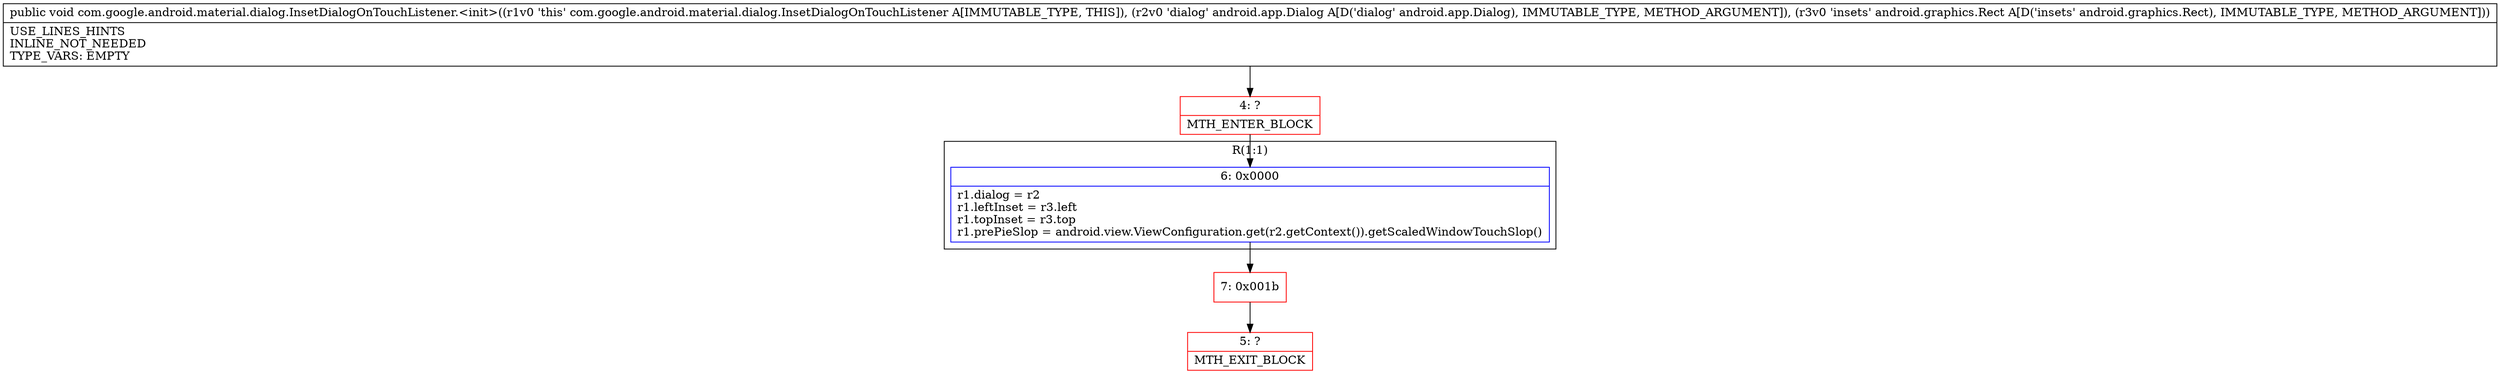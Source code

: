 digraph "CFG forcom.google.android.material.dialog.InsetDialogOnTouchListener.\<init\>(Landroid\/app\/Dialog;Landroid\/graphics\/Rect;)V" {
subgraph cluster_Region_1601079162 {
label = "R(1:1)";
node [shape=record,color=blue];
Node_6 [shape=record,label="{6\:\ 0x0000|r1.dialog = r2\lr1.leftInset = r3.left\lr1.topInset = r3.top\lr1.prePieSlop = android.view.ViewConfiguration.get(r2.getContext()).getScaledWindowTouchSlop()\l}"];
}
Node_4 [shape=record,color=red,label="{4\:\ ?|MTH_ENTER_BLOCK\l}"];
Node_7 [shape=record,color=red,label="{7\:\ 0x001b}"];
Node_5 [shape=record,color=red,label="{5\:\ ?|MTH_EXIT_BLOCK\l}"];
MethodNode[shape=record,label="{public void com.google.android.material.dialog.InsetDialogOnTouchListener.\<init\>((r1v0 'this' com.google.android.material.dialog.InsetDialogOnTouchListener A[IMMUTABLE_TYPE, THIS]), (r2v0 'dialog' android.app.Dialog A[D('dialog' android.app.Dialog), IMMUTABLE_TYPE, METHOD_ARGUMENT]), (r3v0 'insets' android.graphics.Rect A[D('insets' android.graphics.Rect), IMMUTABLE_TYPE, METHOD_ARGUMENT]))  | USE_LINES_HINTS\lINLINE_NOT_NEEDED\lTYPE_VARS: EMPTY\l}"];
MethodNode -> Node_4;Node_6 -> Node_7;
Node_4 -> Node_6;
Node_7 -> Node_5;
}

